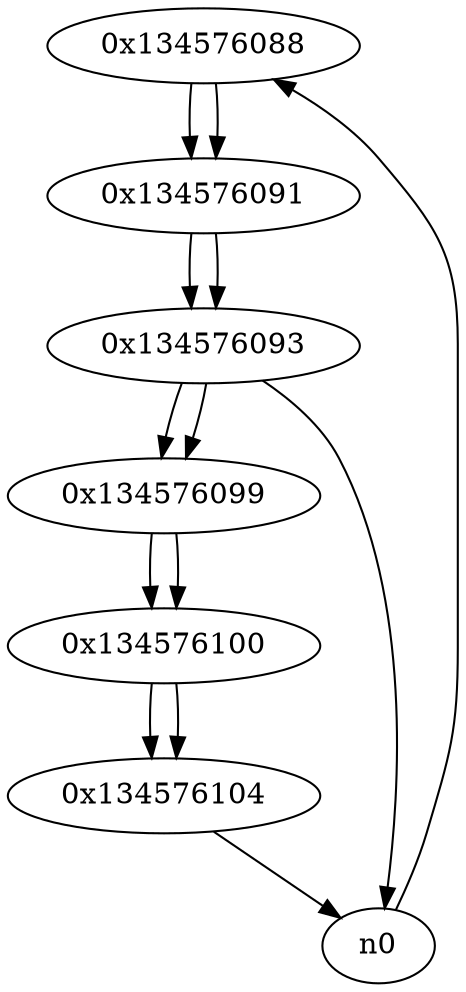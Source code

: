digraph G{
/* nodes */
  n1 [label="0x134576088"]
  n2 [label="0x134576091"]
  n3 [label="0x134576093"]
  n4 [label="0x134576099"]
  n5 [label="0x134576100"]
  n6 [label="0x134576104"]
/* edges */
n1 -> n2;
n0 -> n1;
n2 -> n3;
n1 -> n2;
n3 -> n0;
n3 -> n4;
n2 -> n3;
n4 -> n5;
n3 -> n4;
n5 -> n6;
n4 -> n5;
n6 -> n0;
n5 -> n6;
}

